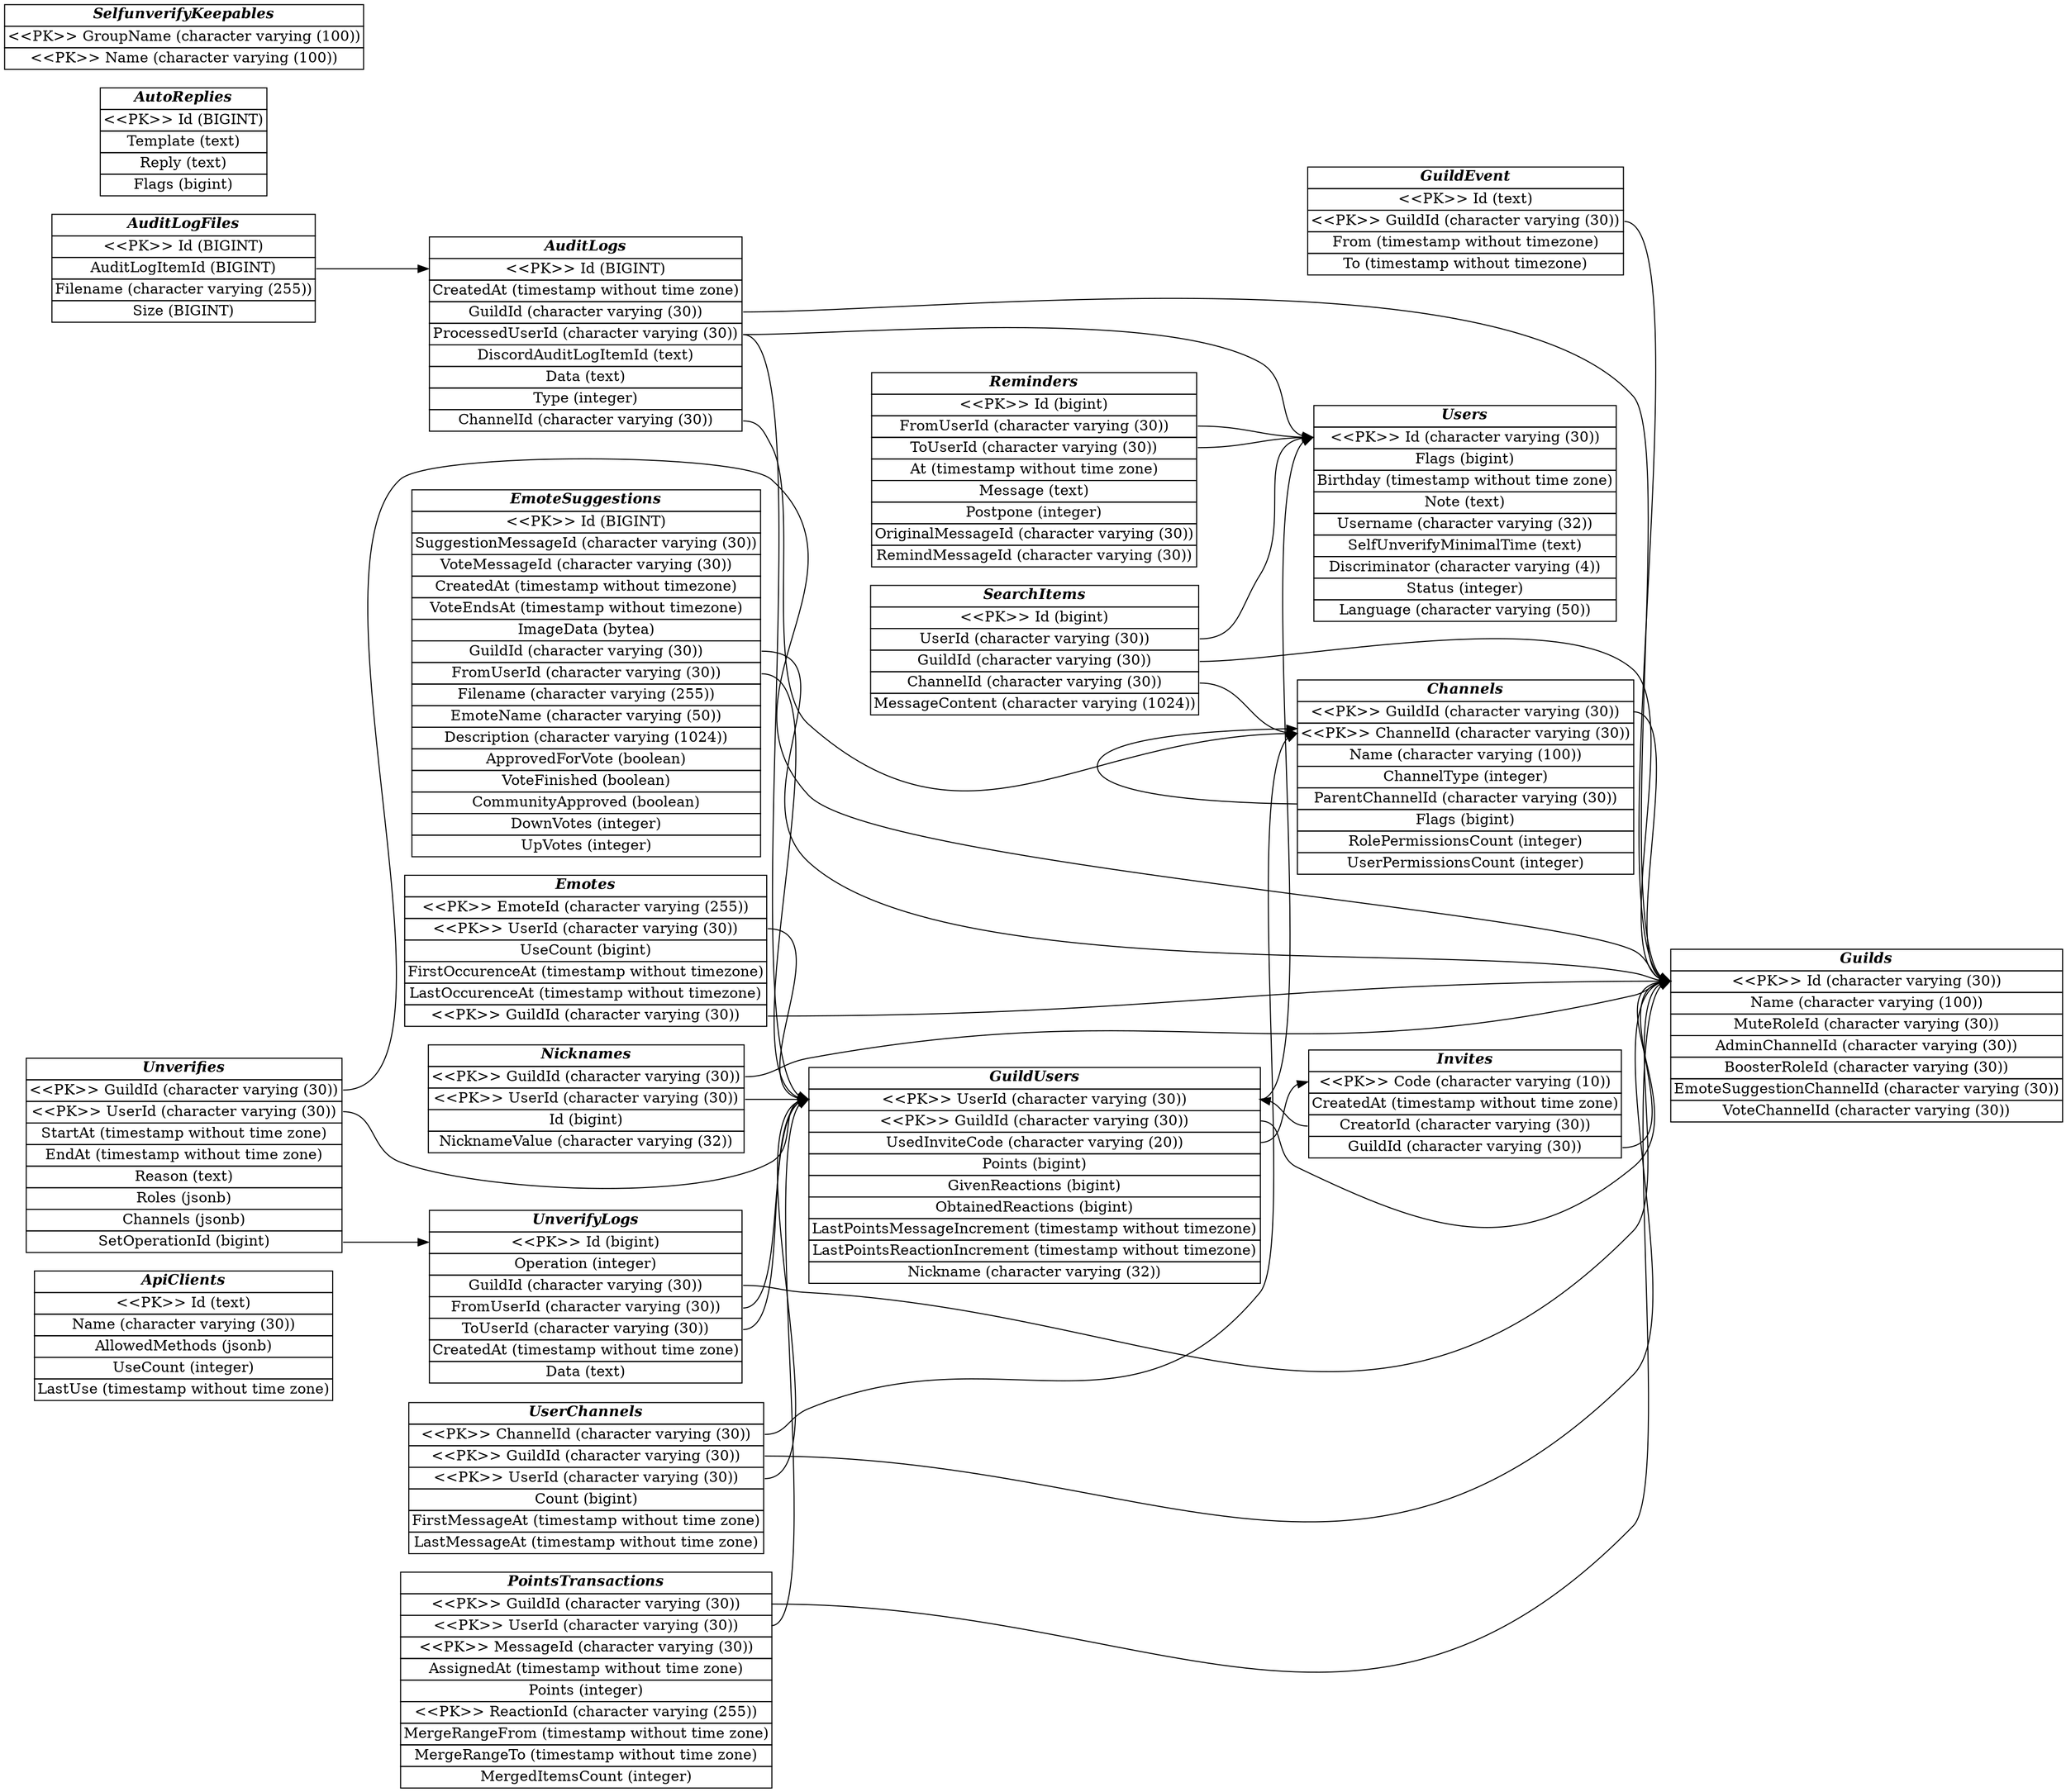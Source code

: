 digraph ER {
    rankdir=LR
    node[shape=plain]
    
    ApiClients [label=<
        <table border="0" cellborder="1" cellspacing="0">
            <tr><td><i><b>ApiClients</b></i></td></tr>
            <tr>
                <td port="Id">&lt;&lt;PK&gt;&gt; Id (text)</td>
            </tr>
            <tr>
                <td port="Name">Name (character varying (30))</td>
            </tr>
            <tr>
                <td port="AllowedMethods">AllowedMethods (jsonb)</td>
            </tr>
            <tr>
                <td port="UseCount">UseCount (integer)</td>
            </tr>
            <tr>
                <td port="LastUse">LastUse (timestamp without time zone)</td>
            </tr>
        </table>
    >];
    
    AuditLogFiles [label=<
        <table border="0" cellborder="1" cellspacing="0">
            <tr><td><i><b>AuditLogFiles</b></i></td></tr>
            <tr>
                <td port="Id">&lt;&lt;PK&gt;&gt; Id (BIGINT)</td>
            </tr>
            <tr>
                <td port="AuditLogItemId">AuditLogItemId (BIGINT)</td>
            </tr>
            <tr>
                <td port="Filename">Filename (character varying (255))</td>
            </tr>
            <tr>
                <td port="Size">Size (BIGINT)</td>
            </tr>
        </table>
    >];
    
    AuditLogs [label=<
        <table border="0" cellborder="1" cellspacing="0">
            <tr><td><i><b>AuditLogs</b></i></td></tr>
            <tr>
                <td port="Id">&lt;&lt;PK&gt;&gt; Id (BIGINT)</td>
            </tr>
            <tr>
                <td port="CreatedAt">CreatedAt (timestamp without time zone)</td>
            </tr>
            <tr>
                <td port="GuildId">GuildId (character varying (30))</td>
            </tr>
            <tr>
                <td port="ProcessedUserId">ProcessedUserId (character varying (30))</td>
            </tr>
            <tr>
                <td port="DiscordAuditLogItemId">DiscordAuditLogItemId (text)</td>
            </tr>
            <tr>
                <td port="Data">Data (text)</td>
            </tr>
            <tr>
                <td port="Type">Type (integer)</td>
            </tr>
            <tr>
                <td port="ChannelId">ChannelId (character varying (30))</td>
            </tr>
        </table>
    >];
    
    AutoReplies [label=<
        <table border="0" cellborder="1" cellspacing="0">
            <tr><td><i><b>AutoReplies</b></i></td></tr>
            <tr>
                <td port="Id">&lt;&lt;PK&gt;&gt; Id (BIGINT)</td>
            </tr>
            <tr>
                <td port="Template">Template (text)</td>
            </tr>
            <tr>
                <td port="Reply">Reply (text)</td>
            </tr>
            <tr>
                <td port="Flags">Flags (bigint)</td>
            </tr>
        </table>
    >];
    
    Channels [label=<
        <table border="0" cellborder="1" cellspacing="0">
            <tr><td><i><b>Channels</b></i></td></tr>
            <tr>
                <td port="GuildId">&lt;&lt;PK&gt;&gt; GuildId (character varying (30))</td>
            </tr>
            <tr>
                <td port="ChannelId">&lt;&lt;PK&gt;&gt; ChannelId (character varying (30))</td>
            </tr>
            <tr>
                <td port="Name">Name (character varying (100))</td>
            </tr>
            <tr>
                <td port="ChannelType">ChannelType (integer)</td>
            </tr>
            <tr>
                <td port="ParentChannelId">ParentChannelId (character varying (30))</td>
            </tr>
            <tr>
                <td port="Flags">Flags (bigint)</td>
            </tr>
            <tr>
                <td port="RolePermissionsCount">RolePermissionsCount (integer)</td>
            </tr>
            <tr>
                <td port="UserPermissionsCount">UserPermissionsCount (integer)</td>
            </tr>
        </table>
    >];
    
    EmoteSuggestions [label=<
        <table border="0" cellborder="1" cellspacing="0">
            <tr><td><i><b>EmoteSuggestions</b></i></td></tr>
            <tr>
                <td port="Id">&lt;&lt;PK&gt;&gt; Id (BIGINT)</td>
            </tr>
            <tr>
                <td port="SuggestionMessageId">SuggestionMessageId (character varying (30))</td>
            </tr>
            <tr>
                <td port="VoteMessageId">VoteMessageId (character varying (30))</td>
            </tr>
            <tr>
                <td port="CreatedAt">CreatedAt (timestamp without timezone)</td>
            </tr>
            <tr>
                <td port="VoteEndsAt">VoteEndsAt (timestamp without timezone)</td>
            </tr>
            <tr>
                <td port="ImageData">ImageData (bytea)</td>
            </tr>
            <tr>
                <td port="GuildId">GuildId (character varying (30))</td>
            </tr>
            <tr>
                <td port="FromUserId">FromUserId (character varying (30))</td>
            </tr>
            <tr>
                <td port="Filename">Filename (character varying (255))</td>
            </tr>
            <tr>
                <td port="EmoteName">EmoteName (character varying (50))</td>
            </tr>
            <tr>
                <td port="Description">Description (character varying (1024))</td>
            </tr>
            <tr>
                <td port="ApprovedForVote">ApprovedForVote (boolean)</td>
            </tr>
            <tr>
                <td port="VoteFinished">VoteFinished (boolean)</td>
            </tr>
            <tr>
                <td port="CommunityApproved">CommunityApproved (boolean)</td>
            </tr>
            <tr>
                <td port="DownVotes">DownVotes (integer)</td>
            </tr>
            <tr>
                <td port="UpVotes">UpVotes (integer)</td>
            </tr>
        </table>
    >];
    
    Emotes [label=<
        <table border="0" cellborder="1" cellspacing="0">
            <tr><td><i><b>Emotes</b></i></td></tr>
            <tr>
                <td port="EmoteId">&lt;&lt;PK&gt;&gt; EmoteId (character varying (255))</td>
            </tr>
            <tr>
                <td port="UserId">&lt;&lt;PK&gt;&gt; UserId (character varying (30))</td>
            </tr>
            <tr>
                <td port="UseCount">UseCount (bigint)</td>
            </tr>
            <tr>
                <td port="FirstOccurenceAt">FirstOccurenceAt (timestamp without timezone)</td>
            </tr>
            <tr>
                <td port="LastOccurenceAt">LastOccurenceAt (timestamp without timezone)</td>
            </tr>
            <tr>
                <td port="GuildId">&lt;&lt;PK&gt;&gt; GuildId (character varying (30))</td>
            </tr>
        </table>
    >];
    
    GuildEvent [label=<
        <table border="0" cellborder="1" cellspacing="0">
            <tr><td><i><b>GuildEvent</b></i></td></tr>
            <tr>
                <td port="Id">&lt;&lt;PK&gt;&gt; Id (text)</td>
            </tr>
            <tr>
                <td port="GuildId">&lt;&lt;PK&gt;&gt; GuildId (character varying (30))</td>
            </tr>
            <tr>
                <td port="From">From (timestamp without timezone)</td>
            </tr>
            <tr>
                <td port="To">To (timestamp without timezone)</td>
            </tr>
        </table>
    >];
    
    GuildUsers [label=<
        <table border="0" cellborder="1" cellspacing="0">
            <tr><td><i><b>GuildUsers</b></i></td></tr>
            <tr>
                <td port="UserId">&lt;&lt;PK&gt;&gt; UserId (character varying (30))</td>
            </tr>
            <tr>
                <td port="GuildId">&lt;&lt;PK&gt;&gt; GuildId (character varying (30))</td>
            </tr>
            <tr>
                <td port="UsedInviteCode">UsedInviteCode (character varying (20))</td>
            </tr>
            <tr>
                <td port="Points">Points (bigint)</td>
            </tr>
            <tr>
                <td port="GivenReactions">GivenReactions (bigint)</td>
            </tr>
            <tr>
                <td port="ObtainedReactions">ObtainedReactions (bigint)</td>
            </tr>
            <tr>
                <td port="LastPointsMessageIncrement">LastPointsMessageIncrement (timestamp without timezone)</td>
            </tr>
            <tr>
                <td port="LastPointsReactionIncrement">LastPointsReactionIncrement (timestamp without timezone)</td>
            </tr>
            <tr>
                <td port="Nickname">Nickname (character varying (32))</td>
            </tr>
        </table>
    >];
    
    Guilds [label=<
        <table border="0" cellborder="1" cellspacing="0">
            <tr><td><i><b>Guilds</b></i></td></tr>
            <tr>
                <td port="Id">&lt;&lt;PK&gt;&gt; Id (character varying (30))</td>
            </tr>
            <tr>
                <td port="Name">Name (character varying (100))</td>
            </tr>
            <tr>
                <td port="MuteRoleId">MuteRoleId (character varying (30))</td>
            </tr>
            <tr>
                <td port="AdminChannelId">AdminChannelId (character varying (30))</td>
            </tr>
            <tr>
                <td port="BoosterRoleId">BoosterRoleId (character varying (30))</td>
            </tr>
            <tr>
                <td port="EmoteSuggestionChannelId">EmoteSuggestionChannelId (character varying (30))</td>
            </tr>
            <tr>
                <td port="VoteChannelId">VoteChannelId (character varying (30))</td>
            </tr>
        </table>
    >];
    
    Invites [label=<
        <table border="0" cellborder="1" cellspacing="0">
            <tr><td><i><b>Invites</b></i></td></tr>
            <tr>
                <td port="Code">&lt;&lt;PK&gt;&gt; Code (character varying (10))</td>
            </tr>
            <tr>
                <td port="CreatedAt">CreatedAt (timestamp without time zone)</td>
            </tr>
            <tr>
                <td port="CreatorId">CreatorId (character varying (30))</td>
            </tr>
            <tr>
                <td port="GuildId">GuildId (character varying (30))</td>
            </tr>
        </table>
    >];
    
    Nicknames [label=<
        <table border="0" cellborder="1" cellspacing="0">
            <tr><td><i><b>Nicknames</b></i></td></tr>
            <tr>
                <td port="GuildId">&lt;&lt;PK&gt;&gt; GuildId (character varying (30))</td>
            </tr>
            <tr>
                <td port="UserId">&lt;&lt;PK&gt;&gt; UserId (character varying (30))</td>
            </tr>
            <tr>
                <td port="Id">Id (bigint)</td>
            </tr>
            <tr>
                <td port="NicknameValue">NicknameValue (character varying (32))</td>
            </tr>
        </table>
    >];
    
    PointsTransactions [label=<
        <table border="0" cellborder="1" cellspacing="0">
            <tr><td><i><b>PointsTransactions</b></i></td></tr>
            <tr>
                <td port="GuildId">&lt;&lt;PK&gt;&gt; GuildId (character varying (30))</td>
            </tr>
            <tr>
                <td port="UserId">&lt;&lt;PK&gt;&gt; UserId (character varying (30))</td>
            </tr>
            <tr>
                <td port="MessageId">&lt;&lt;PK&gt;&gt; MessageId (character varying (30))</td>
            </tr>
            <tr>
                <td port="AssignedAt">AssignedAt (timestamp without time zone)</td>
            </tr>
            <tr>
                <td port="Points">Points (integer)</td>
            </tr>
            <tr>
                <td port="ReactionId">&lt;&lt;PK&gt;&gt; ReactionId (character varying (255))</td>
            </tr>
            <tr>
                <td port="MergeRangeFrom">MergeRangeFrom (timestamp without time zone)</td>
            </tr>
            <tr>
                <td port="MergeRangeTo">MergeRangeTo (timestamp without time zone)</td>
            </tr>
            <tr>
                <td port="MergedItemsCount">MergedItemsCount (integer)</td>
            </tr>
        </table>
    >];
    
    Reminders [label=<
        <table border="0" cellborder="1" cellspacing="0">
            <tr><td><i><b>Reminders</b></i></td></tr>
            <tr>
                <td port="Id">&lt;&lt;PK&gt;&gt; Id (bigint)</td>
            </tr>
            <tr>
                <td port="FromUserId">FromUserId (character varying (30))</td>
            </tr>
            <tr>
                <td port="ToUserId">ToUserId (character varying (30))</td>
            </tr>
            <tr>
                <td port="At">At (timestamp without time zone)</td>
            </tr>
            <tr>
                <td port="Message">Message (text)</td>
            </tr>
            <tr>
                <td port="Postpone">Postpone (integer)</td>
            </tr>
            <tr>
                <td port="OriginalMessageId">OriginalMessageId (character varying (30))</td>
            </tr>
            <tr>
                <td port="RemindMessageId">RemindMessageId (character varying (30))</td>
            </tr>
        </table>
    >];
    
    SearchItems [label=<
        <table border="0" cellborder="1" cellspacing="0">
            <tr><td><i><b>SearchItems</b></i></td></tr>
            <tr>
                <td port="Id">&lt;&lt;PK&gt;&gt; Id (bigint)</td>
            </tr>
            <tr>
                <td port="UserId">UserId (character varying (30))</td>
            </tr>
            <tr>
                <td port="GuildId">GuildId (character varying (30))</td>
            </tr>
            <tr>
                <td port="ChannelId">ChannelId (character varying (30))</td>
            </tr>
            <tr>
                <td port="MessageContent">MessageContent (character varying (1024))</td>
            </tr>
        </table>
    >];
    
    SelfunverifyKeepables [label=<
        <table border="0" cellborder="1" cellspacing="0">
            <tr><td><i><b>SelfunverifyKeepables</b></i></td></tr>
            <tr>
                <td port="GroupName">&lt;&lt;PK&gt;&gt; GroupName (character varying (100))</td>
            </tr>
            <tr>
                <td port="Name">&lt;&lt;PK&gt;&gt; Name (character varying (100))</td>
            </tr>
        </table>
    >];
    
    Unverifies [label=<
        <table border="0" cellborder="1" cellspacing="0">
            <tr><td><i><b>Unverifies</b></i></td></tr>
            <tr>
                <td port="GuildId">&lt;&lt;PK&gt;&gt; GuildId (character varying (30))</td>
            </tr>
            <tr>
                <td port="UserId">&lt;&lt;PK&gt;&gt; UserId (character varying (30))</td>
            </tr>
            <tr>
                <td port="StartAt">StartAt (timestamp without time zone)</td>
            </tr>
            <tr>
                <td port="EndAt">EndAt (timestamp without time zone)</td>
            </tr>
            <tr>
                <td port="Reason">Reason (text)</td>
            </tr>
            <tr>
                <td port="Roles">Roles (jsonb)</td>
            </tr>
            <tr>
                <td port="Channels">Channels (jsonb)</td>
            </tr>
            <tr>
                <td port="SetOperationId">SetOperationId (bigint)</td>
            </tr>
        </table>
    >];
    
    UnverifyLogs [label=<
        <table border="0" cellborder="1" cellspacing="0">
            <tr><td><i><b>UnverifyLogs</b></i></td></tr>
            <tr>
                <td port="Id">&lt;&lt;PK&gt;&gt; Id (bigint)</td>
            </tr>
            <tr>
                <td port="Operation">Operation (integer)</td>
            </tr>
            <tr>
                <td port="GuildId">GuildId (character varying (30))</td>
            </tr>
            <tr>
                <td port="FromUserId">FromUserId (character varying (30))</td>
            </tr>
            <tr>
                <td port="ToUserId">ToUserId (character varying (30))</td>
            </tr>
            <tr>
                <td port="CreatedAt">CreatedAt (timestamp without time zone)</td>
            </tr>
            <tr>
                <td port="Data">Data (text)</td>
            </tr>
        </table>
    >];
    
    UserChannels [label=<
        <table border="0" cellborder="1" cellspacing="0">
            <tr><td><i><b>UserChannels</b></i></td></tr>
            <tr>
                <td port="ChannelId">&lt;&lt;PK&gt;&gt; ChannelId (character varying (30))</td>
            </tr>
            <tr>
                <td port="GuildId">&lt;&lt;PK&gt;&gt; GuildId (character varying (30))</td>
            </tr>
            <tr>
                <td port="UserId">&lt;&lt;PK&gt;&gt; UserId (character varying (30))</td>
            </tr>
            <tr>
                <td port="Count">Count (bigint)</td>
            </tr>
            <tr>
                <td port="FirstMessageAt">FirstMessageAt (timestamp without time zone)</td>
            </tr>
            <tr>
                <td port="LastMessageAt">LastMessageAt (timestamp without time zone)</td>
            </tr>
        </table>
    >];
    
    Users [label=<
        <table border="0" cellborder="1" cellspacing="0">
            <tr><td><i><b>Users</b></i></td></tr>
            <tr>
                <td port="Id">&lt;&lt;PK&gt;&gt; Id (character varying (30))</td>
            </tr>
            <tr>
                <td port="Flags">Flags (bigint)</td>
            </tr>
            <tr>
                <td port="Birthday">Birthday (timestamp without time zone)</td>
            </tr>
            <tr>
                <td port="Note">Note (text)</td>
            </tr>
            <tr>
                <td port="Username">Username (character varying (32))</td>
            </tr>
            <tr>
                <td port="SelfUnverifyMinimalTime">SelfUnverifyMinimalTime (text)</td>
            </tr>
            <tr>
                <td port="Discriminator">Discriminator (character varying (4))</td>
            </tr>
            <tr>
                <td port="Status">Status (integer)</td>
            </tr>
            <tr>
                <td port="Language">Language (character varying (50))</td>
            </tr>
        </table>
    >];
    
    GuildUsers:UserId -> Users:Id
    GuildUsers:GuildId -> Guilds:Id
    GuildUsers:UsedInviteCode -> Invites:Code
    
    Invites:CreatorId -> GuildUsers:UserId
    Invites:GuildId -> Guilds:Id
    
    Emotes:UserId -> GuildUsers:UserId
    Emotes:GuildId -> Guilds:Id
    
    Reminders:FromUserId -> Users:Id
    Reminders:ToUserId -> Users:Id
    
    UserChannels:GuildId -> Guilds:Id
    UserChannels:UserId -> GuildUsers:UserId
    UserChannels:ChannelId -> Channels:ChannelId
    
    Channels:GuildId -> Guilds:Id
    Channels:ParentChannelId -> Channels:ChannelId
    
    SearchItems:UserId -> Users:Id
    SearchItems:ChannelId -> Channels:ChannelId
    SearchItems:GuildId -> Guilds:Id
    
    Unverifies:UserId -> GuildUsers:UserId
    Unverifies:SetOperationId -> UnverifyLogs:Id
    Unverifies:GuildId -> Guilds:Id
    
    UnverifyLogs:FromUserId -> GuildUsers:UserId
    UnverifyLogs:ToUserId -> GuildUsers:UserId
    UnverifyLogs:GuildId -> Guilds:Id
    
    AuditLogs:GuildId -> Guilds:Id
    AuditLogs:ProcessedUserId -> GuildUsers:UserId
    AuditLogs:ProcessedUserId -> Users:Id
    AuditLogs:ChannelId -> Channels:ChannelId
    
    AuditLogFiles:AuditLogItemId -> AuditLogs:Id
    
    GuildEvent:GuildId -> Guilds:Id
    
    EmoteSuggestions:GuildId -> Guilds:Id
    EmoteSuggestions:FromUserId -> GuildUsers:UserId
    
    PointsTransactions:GuildId -> Guilds:Id
    PointsTransactions:UserId -> GuildUsers:UserId
    
    Nicknames:GuildId -> Guilds:Id
    Nicknames:UserId -> GuildUsers:UserId
}
